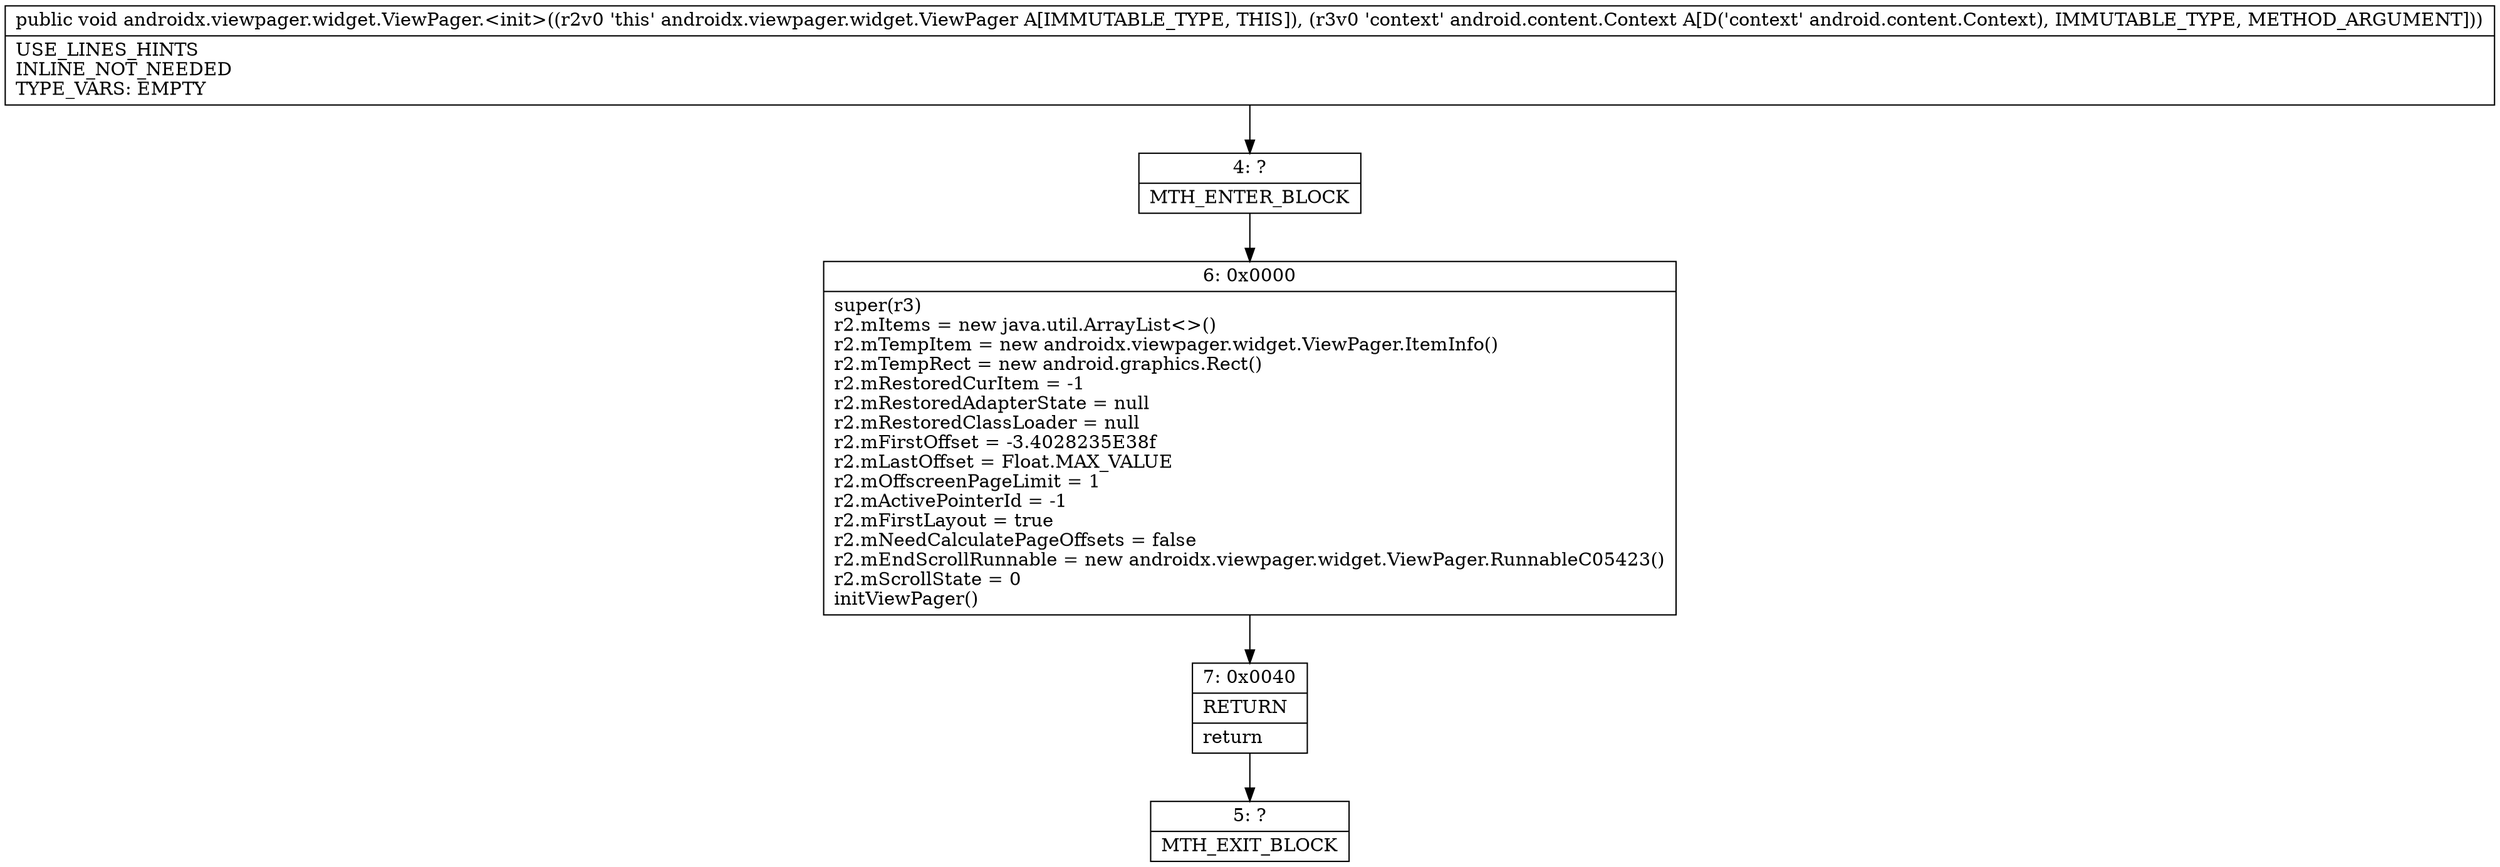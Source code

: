 digraph "CFG forandroidx.viewpager.widget.ViewPager.\<init\>(Landroid\/content\/Context;)V" {
Node_4 [shape=record,label="{4\:\ ?|MTH_ENTER_BLOCK\l}"];
Node_6 [shape=record,label="{6\:\ 0x0000|super(r3)\lr2.mItems = new java.util.ArrayList\<\>()\lr2.mTempItem = new androidx.viewpager.widget.ViewPager.ItemInfo()\lr2.mTempRect = new android.graphics.Rect()\lr2.mRestoredCurItem = \-1\lr2.mRestoredAdapterState = null\lr2.mRestoredClassLoader = null\lr2.mFirstOffset = \-3.4028235E38f\lr2.mLastOffset = Float.MAX_VALUE\lr2.mOffscreenPageLimit = 1\lr2.mActivePointerId = \-1\lr2.mFirstLayout = true\lr2.mNeedCalculatePageOffsets = false\lr2.mEndScrollRunnable = new androidx.viewpager.widget.ViewPager.RunnableC05423()\lr2.mScrollState = 0\linitViewPager()\l}"];
Node_7 [shape=record,label="{7\:\ 0x0040|RETURN\l|return\l}"];
Node_5 [shape=record,label="{5\:\ ?|MTH_EXIT_BLOCK\l}"];
MethodNode[shape=record,label="{public void androidx.viewpager.widget.ViewPager.\<init\>((r2v0 'this' androidx.viewpager.widget.ViewPager A[IMMUTABLE_TYPE, THIS]), (r3v0 'context' android.content.Context A[D('context' android.content.Context), IMMUTABLE_TYPE, METHOD_ARGUMENT]))  | USE_LINES_HINTS\lINLINE_NOT_NEEDED\lTYPE_VARS: EMPTY\l}"];
MethodNode -> Node_4;Node_4 -> Node_6;
Node_6 -> Node_7;
Node_7 -> Node_5;
}

